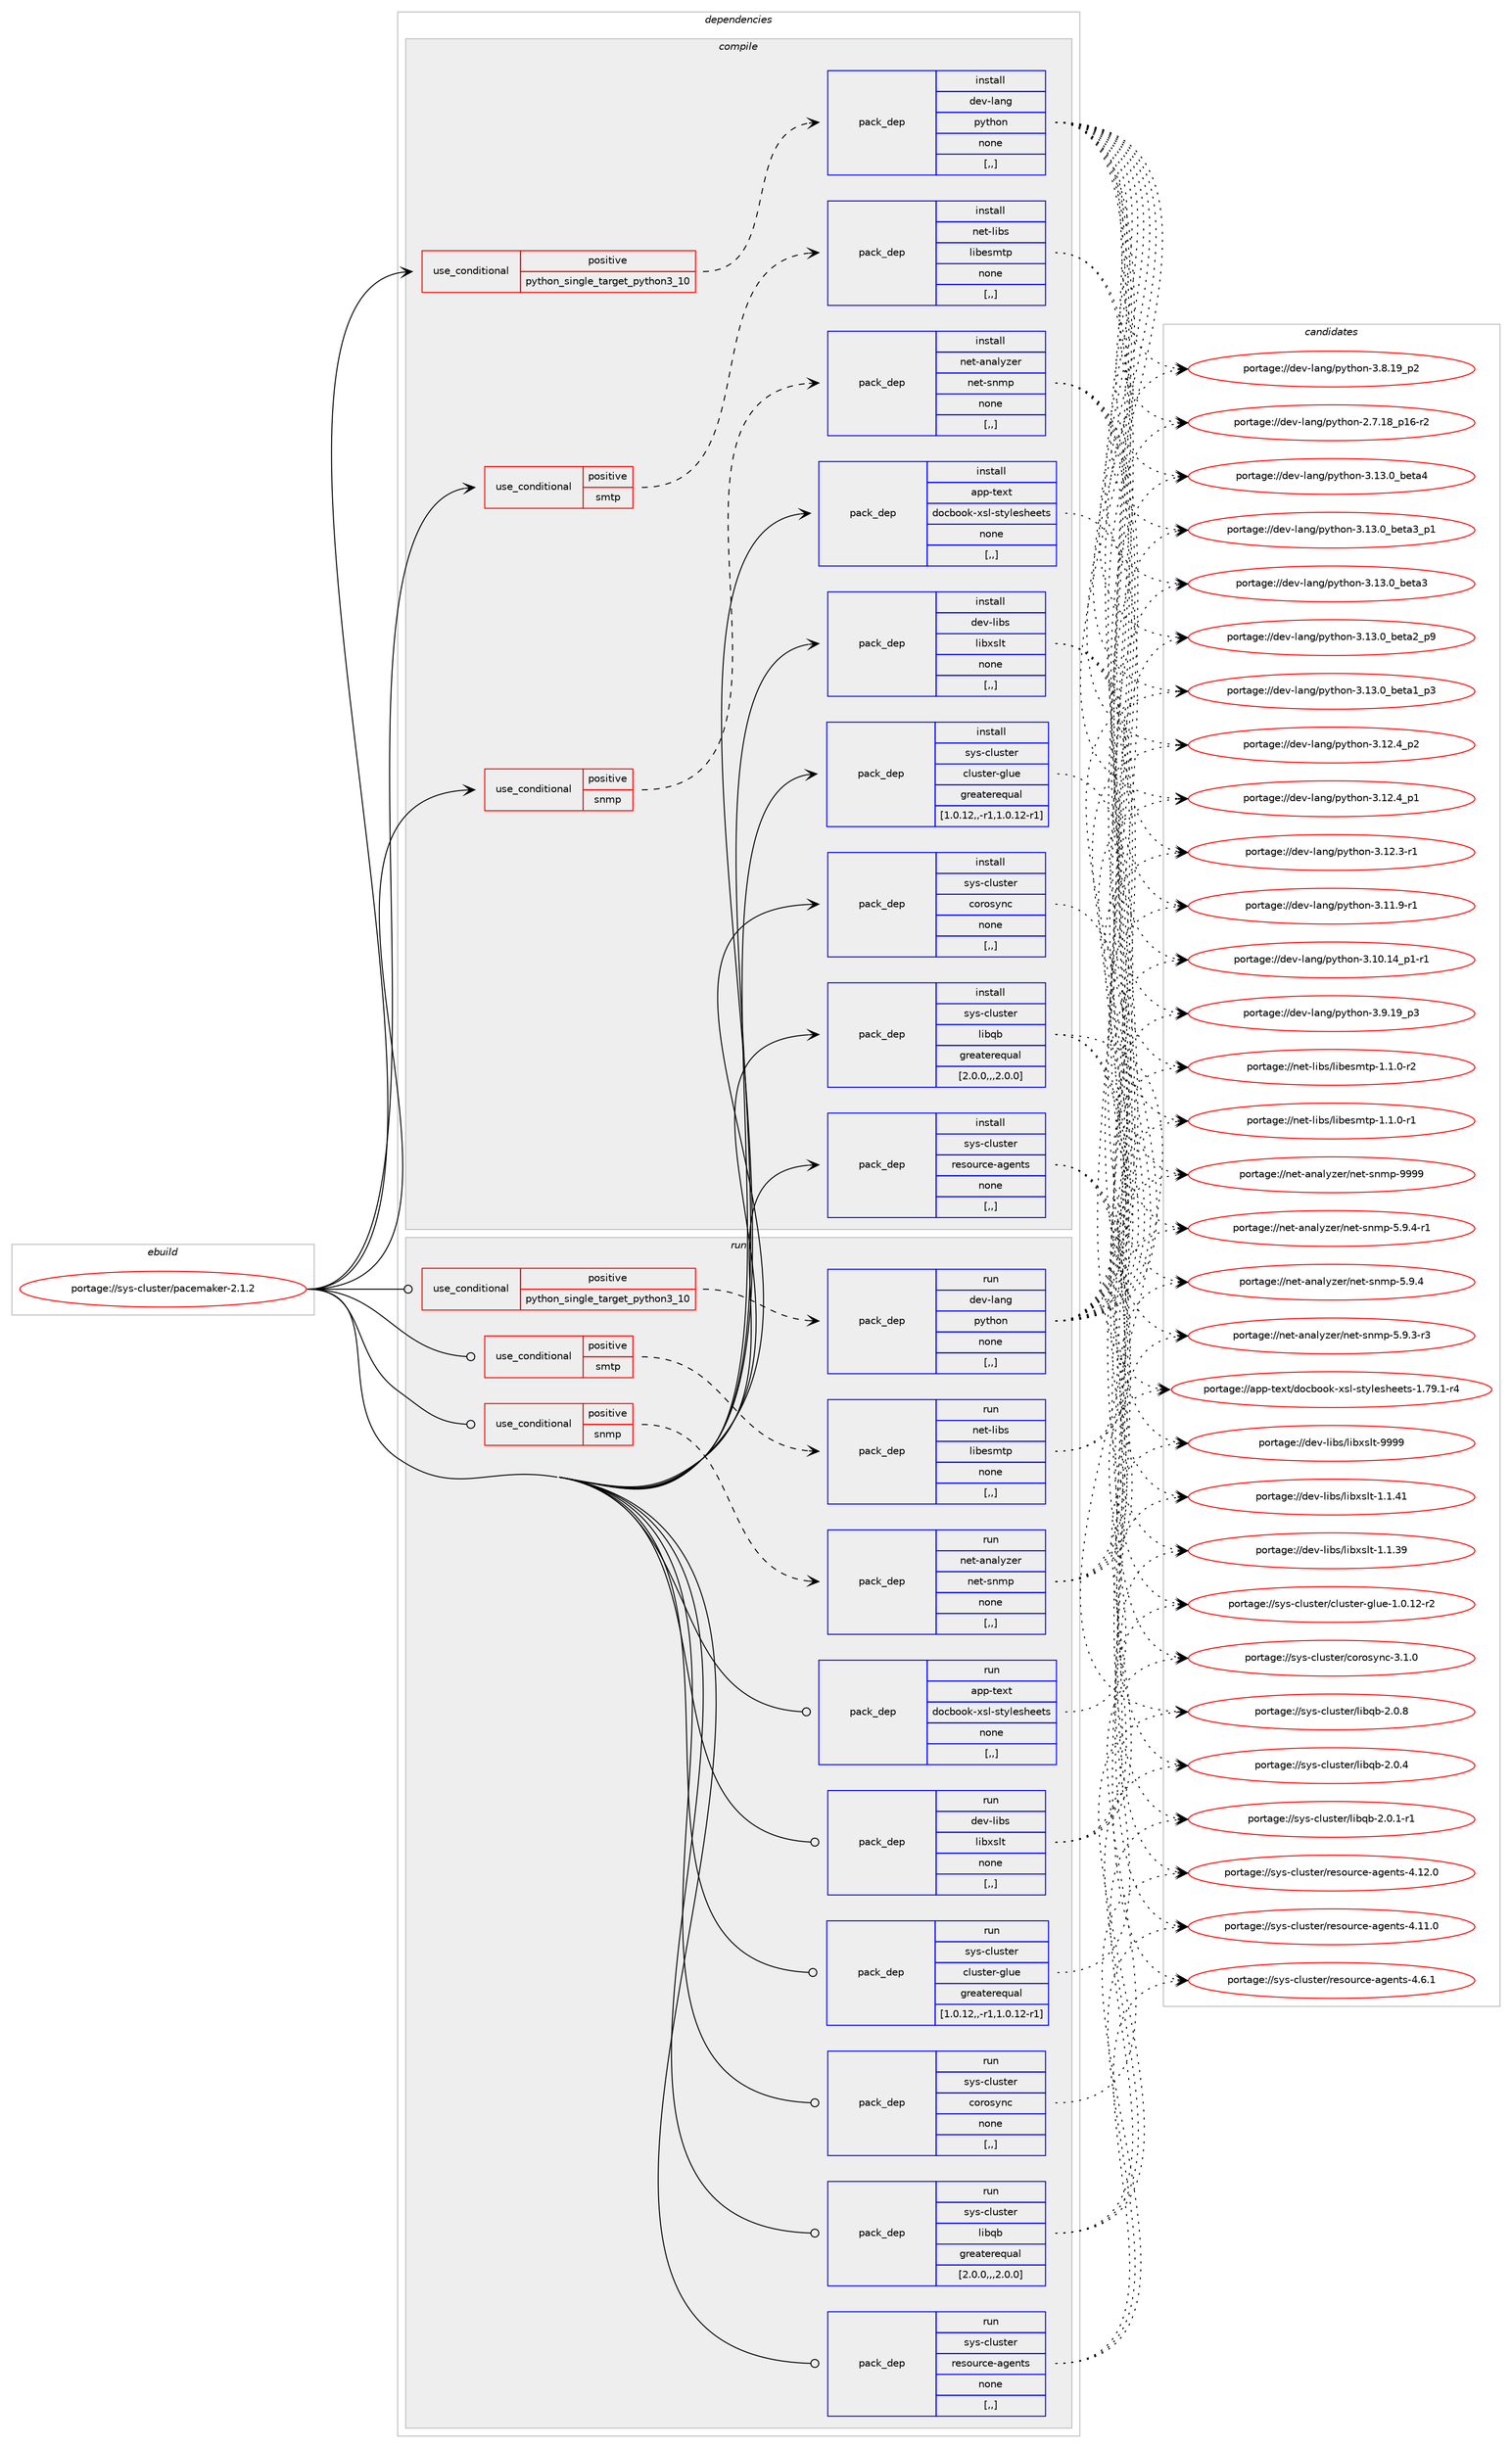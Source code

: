 digraph prolog {

# *************
# Graph options
# *************

newrank=true;
concentrate=true;
compound=true;
graph [rankdir=LR,fontname=Helvetica,fontsize=10,ranksep=1.5];#, ranksep=2.5, nodesep=0.2];
edge  [arrowhead=vee];
node  [fontname=Helvetica,fontsize=10];

# **********
# The ebuild
# **********

subgraph cluster_leftcol {
color=gray;
label=<<i>ebuild</i>>;
id [label="portage://sys-cluster/pacemaker-2.1.2", color=red, width=4, href="../sys-cluster/pacemaker-2.1.2.svg"];
}

# ****************
# The dependencies
# ****************

subgraph cluster_midcol {
color=gray;
label=<<i>dependencies</i>>;
subgraph cluster_compile {
fillcolor="#eeeeee";
style=filled;
label=<<i>compile</i>>;
subgraph cond114493 {
dependency431203 [label=<<TABLE BORDER="0" CELLBORDER="1" CELLSPACING="0" CELLPADDING="4"><TR><TD ROWSPAN="3" CELLPADDING="10">use_conditional</TD></TR><TR><TD>positive</TD></TR><TR><TD>python_single_target_python3_10</TD></TR></TABLE>>, shape=none, color=red];
subgraph pack313766 {
dependency431204 [label=<<TABLE BORDER="0" CELLBORDER="1" CELLSPACING="0" CELLPADDING="4" WIDTH="220"><TR><TD ROWSPAN="6" CELLPADDING="30">pack_dep</TD></TR><TR><TD WIDTH="110">install</TD></TR><TR><TD>dev-lang</TD></TR><TR><TD>python</TD></TR><TR><TD>none</TD></TR><TR><TD>[,,]</TD></TR></TABLE>>, shape=none, color=blue];
}
dependency431203:e -> dependency431204:w [weight=20,style="dashed",arrowhead="vee"];
}
id:e -> dependency431203:w [weight=20,style="solid",arrowhead="vee"];
subgraph cond114494 {
dependency431205 [label=<<TABLE BORDER="0" CELLBORDER="1" CELLSPACING="0" CELLPADDING="4"><TR><TD ROWSPAN="3" CELLPADDING="10">use_conditional</TD></TR><TR><TD>positive</TD></TR><TR><TD>smtp</TD></TR></TABLE>>, shape=none, color=red];
subgraph pack313767 {
dependency431206 [label=<<TABLE BORDER="0" CELLBORDER="1" CELLSPACING="0" CELLPADDING="4" WIDTH="220"><TR><TD ROWSPAN="6" CELLPADDING="30">pack_dep</TD></TR><TR><TD WIDTH="110">install</TD></TR><TR><TD>net-libs</TD></TR><TR><TD>libesmtp</TD></TR><TR><TD>none</TD></TR><TR><TD>[,,]</TD></TR></TABLE>>, shape=none, color=blue];
}
dependency431205:e -> dependency431206:w [weight=20,style="dashed",arrowhead="vee"];
}
id:e -> dependency431205:w [weight=20,style="solid",arrowhead="vee"];
subgraph cond114495 {
dependency431207 [label=<<TABLE BORDER="0" CELLBORDER="1" CELLSPACING="0" CELLPADDING="4"><TR><TD ROWSPAN="3" CELLPADDING="10">use_conditional</TD></TR><TR><TD>positive</TD></TR><TR><TD>snmp</TD></TR></TABLE>>, shape=none, color=red];
subgraph pack313768 {
dependency431208 [label=<<TABLE BORDER="0" CELLBORDER="1" CELLSPACING="0" CELLPADDING="4" WIDTH="220"><TR><TD ROWSPAN="6" CELLPADDING="30">pack_dep</TD></TR><TR><TD WIDTH="110">install</TD></TR><TR><TD>net-analyzer</TD></TR><TR><TD>net-snmp</TD></TR><TR><TD>none</TD></TR><TR><TD>[,,]</TD></TR></TABLE>>, shape=none, color=blue];
}
dependency431207:e -> dependency431208:w [weight=20,style="dashed",arrowhead="vee"];
}
id:e -> dependency431207:w [weight=20,style="solid",arrowhead="vee"];
subgraph pack313769 {
dependency431209 [label=<<TABLE BORDER="0" CELLBORDER="1" CELLSPACING="0" CELLPADDING="4" WIDTH="220"><TR><TD ROWSPAN="6" CELLPADDING="30">pack_dep</TD></TR><TR><TD WIDTH="110">install</TD></TR><TR><TD>app-text</TD></TR><TR><TD>docbook-xsl-stylesheets</TD></TR><TR><TD>none</TD></TR><TR><TD>[,,]</TD></TR></TABLE>>, shape=none, color=blue];
}
id:e -> dependency431209:w [weight=20,style="solid",arrowhead="vee"];
subgraph pack313770 {
dependency431210 [label=<<TABLE BORDER="0" CELLBORDER="1" CELLSPACING="0" CELLPADDING="4" WIDTH="220"><TR><TD ROWSPAN="6" CELLPADDING="30">pack_dep</TD></TR><TR><TD WIDTH="110">install</TD></TR><TR><TD>dev-libs</TD></TR><TR><TD>libxslt</TD></TR><TR><TD>none</TD></TR><TR><TD>[,,]</TD></TR></TABLE>>, shape=none, color=blue];
}
id:e -> dependency431210:w [weight=20,style="solid",arrowhead="vee"];
subgraph pack313771 {
dependency431211 [label=<<TABLE BORDER="0" CELLBORDER="1" CELLSPACING="0" CELLPADDING="4" WIDTH="220"><TR><TD ROWSPAN="6" CELLPADDING="30">pack_dep</TD></TR><TR><TD WIDTH="110">install</TD></TR><TR><TD>sys-cluster</TD></TR><TR><TD>cluster-glue</TD></TR><TR><TD>greaterequal</TD></TR><TR><TD>[1.0.12,,-r1,1.0.12-r1]</TD></TR></TABLE>>, shape=none, color=blue];
}
id:e -> dependency431211:w [weight=20,style="solid",arrowhead="vee"];
subgraph pack313772 {
dependency431212 [label=<<TABLE BORDER="0" CELLBORDER="1" CELLSPACING="0" CELLPADDING="4" WIDTH="220"><TR><TD ROWSPAN="6" CELLPADDING="30">pack_dep</TD></TR><TR><TD WIDTH="110">install</TD></TR><TR><TD>sys-cluster</TD></TR><TR><TD>corosync</TD></TR><TR><TD>none</TD></TR><TR><TD>[,,]</TD></TR></TABLE>>, shape=none, color=blue];
}
id:e -> dependency431212:w [weight=20,style="solid",arrowhead="vee"];
subgraph pack313773 {
dependency431213 [label=<<TABLE BORDER="0" CELLBORDER="1" CELLSPACING="0" CELLPADDING="4" WIDTH="220"><TR><TD ROWSPAN="6" CELLPADDING="30">pack_dep</TD></TR><TR><TD WIDTH="110">install</TD></TR><TR><TD>sys-cluster</TD></TR><TR><TD>libqb</TD></TR><TR><TD>greaterequal</TD></TR><TR><TD>[2.0.0,,,2.0.0]</TD></TR></TABLE>>, shape=none, color=blue];
}
id:e -> dependency431213:w [weight=20,style="solid",arrowhead="vee"];
subgraph pack313774 {
dependency431214 [label=<<TABLE BORDER="0" CELLBORDER="1" CELLSPACING="0" CELLPADDING="4" WIDTH="220"><TR><TD ROWSPAN="6" CELLPADDING="30">pack_dep</TD></TR><TR><TD WIDTH="110">install</TD></TR><TR><TD>sys-cluster</TD></TR><TR><TD>resource-agents</TD></TR><TR><TD>none</TD></TR><TR><TD>[,,]</TD></TR></TABLE>>, shape=none, color=blue];
}
id:e -> dependency431214:w [weight=20,style="solid",arrowhead="vee"];
}
subgraph cluster_compileandrun {
fillcolor="#eeeeee";
style=filled;
label=<<i>compile and run</i>>;
}
subgraph cluster_run {
fillcolor="#eeeeee";
style=filled;
label=<<i>run</i>>;
subgraph cond114496 {
dependency431215 [label=<<TABLE BORDER="0" CELLBORDER="1" CELLSPACING="0" CELLPADDING="4"><TR><TD ROWSPAN="3" CELLPADDING="10">use_conditional</TD></TR><TR><TD>positive</TD></TR><TR><TD>python_single_target_python3_10</TD></TR></TABLE>>, shape=none, color=red];
subgraph pack313775 {
dependency431216 [label=<<TABLE BORDER="0" CELLBORDER="1" CELLSPACING="0" CELLPADDING="4" WIDTH="220"><TR><TD ROWSPAN="6" CELLPADDING="30">pack_dep</TD></TR><TR><TD WIDTH="110">run</TD></TR><TR><TD>dev-lang</TD></TR><TR><TD>python</TD></TR><TR><TD>none</TD></TR><TR><TD>[,,]</TD></TR></TABLE>>, shape=none, color=blue];
}
dependency431215:e -> dependency431216:w [weight=20,style="dashed",arrowhead="vee"];
}
id:e -> dependency431215:w [weight=20,style="solid",arrowhead="odot"];
subgraph cond114497 {
dependency431217 [label=<<TABLE BORDER="0" CELLBORDER="1" CELLSPACING="0" CELLPADDING="4"><TR><TD ROWSPAN="3" CELLPADDING="10">use_conditional</TD></TR><TR><TD>positive</TD></TR><TR><TD>smtp</TD></TR></TABLE>>, shape=none, color=red];
subgraph pack313776 {
dependency431218 [label=<<TABLE BORDER="0" CELLBORDER="1" CELLSPACING="0" CELLPADDING="4" WIDTH="220"><TR><TD ROWSPAN="6" CELLPADDING="30">pack_dep</TD></TR><TR><TD WIDTH="110">run</TD></TR><TR><TD>net-libs</TD></TR><TR><TD>libesmtp</TD></TR><TR><TD>none</TD></TR><TR><TD>[,,]</TD></TR></TABLE>>, shape=none, color=blue];
}
dependency431217:e -> dependency431218:w [weight=20,style="dashed",arrowhead="vee"];
}
id:e -> dependency431217:w [weight=20,style="solid",arrowhead="odot"];
subgraph cond114498 {
dependency431219 [label=<<TABLE BORDER="0" CELLBORDER="1" CELLSPACING="0" CELLPADDING="4"><TR><TD ROWSPAN="3" CELLPADDING="10">use_conditional</TD></TR><TR><TD>positive</TD></TR><TR><TD>snmp</TD></TR></TABLE>>, shape=none, color=red];
subgraph pack313777 {
dependency431220 [label=<<TABLE BORDER="0" CELLBORDER="1" CELLSPACING="0" CELLPADDING="4" WIDTH="220"><TR><TD ROWSPAN="6" CELLPADDING="30">pack_dep</TD></TR><TR><TD WIDTH="110">run</TD></TR><TR><TD>net-analyzer</TD></TR><TR><TD>net-snmp</TD></TR><TR><TD>none</TD></TR><TR><TD>[,,]</TD></TR></TABLE>>, shape=none, color=blue];
}
dependency431219:e -> dependency431220:w [weight=20,style="dashed",arrowhead="vee"];
}
id:e -> dependency431219:w [weight=20,style="solid",arrowhead="odot"];
subgraph pack313778 {
dependency431221 [label=<<TABLE BORDER="0" CELLBORDER="1" CELLSPACING="0" CELLPADDING="4" WIDTH="220"><TR><TD ROWSPAN="6" CELLPADDING="30">pack_dep</TD></TR><TR><TD WIDTH="110">run</TD></TR><TR><TD>app-text</TD></TR><TR><TD>docbook-xsl-stylesheets</TD></TR><TR><TD>none</TD></TR><TR><TD>[,,]</TD></TR></TABLE>>, shape=none, color=blue];
}
id:e -> dependency431221:w [weight=20,style="solid",arrowhead="odot"];
subgraph pack313779 {
dependency431222 [label=<<TABLE BORDER="0" CELLBORDER="1" CELLSPACING="0" CELLPADDING="4" WIDTH="220"><TR><TD ROWSPAN="6" CELLPADDING="30">pack_dep</TD></TR><TR><TD WIDTH="110">run</TD></TR><TR><TD>dev-libs</TD></TR><TR><TD>libxslt</TD></TR><TR><TD>none</TD></TR><TR><TD>[,,]</TD></TR></TABLE>>, shape=none, color=blue];
}
id:e -> dependency431222:w [weight=20,style="solid",arrowhead="odot"];
subgraph pack313780 {
dependency431223 [label=<<TABLE BORDER="0" CELLBORDER="1" CELLSPACING="0" CELLPADDING="4" WIDTH="220"><TR><TD ROWSPAN="6" CELLPADDING="30">pack_dep</TD></TR><TR><TD WIDTH="110">run</TD></TR><TR><TD>sys-cluster</TD></TR><TR><TD>cluster-glue</TD></TR><TR><TD>greaterequal</TD></TR><TR><TD>[1.0.12,,-r1,1.0.12-r1]</TD></TR></TABLE>>, shape=none, color=blue];
}
id:e -> dependency431223:w [weight=20,style="solid",arrowhead="odot"];
subgraph pack313781 {
dependency431224 [label=<<TABLE BORDER="0" CELLBORDER="1" CELLSPACING="0" CELLPADDING="4" WIDTH="220"><TR><TD ROWSPAN="6" CELLPADDING="30">pack_dep</TD></TR><TR><TD WIDTH="110">run</TD></TR><TR><TD>sys-cluster</TD></TR><TR><TD>corosync</TD></TR><TR><TD>none</TD></TR><TR><TD>[,,]</TD></TR></TABLE>>, shape=none, color=blue];
}
id:e -> dependency431224:w [weight=20,style="solid",arrowhead="odot"];
subgraph pack313782 {
dependency431225 [label=<<TABLE BORDER="0" CELLBORDER="1" CELLSPACING="0" CELLPADDING="4" WIDTH="220"><TR><TD ROWSPAN="6" CELLPADDING="30">pack_dep</TD></TR><TR><TD WIDTH="110">run</TD></TR><TR><TD>sys-cluster</TD></TR><TR><TD>libqb</TD></TR><TR><TD>greaterequal</TD></TR><TR><TD>[2.0.0,,,2.0.0]</TD></TR></TABLE>>, shape=none, color=blue];
}
id:e -> dependency431225:w [weight=20,style="solid",arrowhead="odot"];
subgraph pack313783 {
dependency431226 [label=<<TABLE BORDER="0" CELLBORDER="1" CELLSPACING="0" CELLPADDING="4" WIDTH="220"><TR><TD ROWSPAN="6" CELLPADDING="30">pack_dep</TD></TR><TR><TD WIDTH="110">run</TD></TR><TR><TD>sys-cluster</TD></TR><TR><TD>resource-agents</TD></TR><TR><TD>none</TD></TR><TR><TD>[,,]</TD></TR></TABLE>>, shape=none, color=blue];
}
id:e -> dependency431226:w [weight=20,style="solid",arrowhead="odot"];
}
}

# **************
# The candidates
# **************

subgraph cluster_choices {
rank=same;
color=gray;
label=<<i>candidates</i>>;

subgraph choice313766 {
color=black;
nodesep=1;
choice1001011184510897110103471121211161041111104551464951464895981011169752 [label="portage://dev-lang/python-3.13.0_beta4", color=red, width=4,href="../dev-lang/python-3.13.0_beta4.svg"];
choice10010111845108971101034711212111610411111045514649514648959810111697519511249 [label="portage://dev-lang/python-3.13.0_beta3_p1", color=red, width=4,href="../dev-lang/python-3.13.0_beta3_p1.svg"];
choice1001011184510897110103471121211161041111104551464951464895981011169751 [label="portage://dev-lang/python-3.13.0_beta3", color=red, width=4,href="../dev-lang/python-3.13.0_beta3.svg"];
choice10010111845108971101034711212111610411111045514649514648959810111697509511257 [label="portage://dev-lang/python-3.13.0_beta2_p9", color=red, width=4,href="../dev-lang/python-3.13.0_beta2_p9.svg"];
choice10010111845108971101034711212111610411111045514649514648959810111697499511251 [label="portage://dev-lang/python-3.13.0_beta1_p3", color=red, width=4,href="../dev-lang/python-3.13.0_beta1_p3.svg"];
choice100101118451089711010347112121116104111110455146495046529511250 [label="portage://dev-lang/python-3.12.4_p2", color=red, width=4,href="../dev-lang/python-3.12.4_p2.svg"];
choice100101118451089711010347112121116104111110455146495046529511249 [label="portage://dev-lang/python-3.12.4_p1", color=red, width=4,href="../dev-lang/python-3.12.4_p1.svg"];
choice100101118451089711010347112121116104111110455146495046514511449 [label="portage://dev-lang/python-3.12.3-r1", color=red, width=4,href="../dev-lang/python-3.12.3-r1.svg"];
choice100101118451089711010347112121116104111110455146494946574511449 [label="portage://dev-lang/python-3.11.9-r1", color=red, width=4,href="../dev-lang/python-3.11.9-r1.svg"];
choice100101118451089711010347112121116104111110455146494846495295112494511449 [label="portage://dev-lang/python-3.10.14_p1-r1", color=red, width=4,href="../dev-lang/python-3.10.14_p1-r1.svg"];
choice100101118451089711010347112121116104111110455146574649579511251 [label="portage://dev-lang/python-3.9.19_p3", color=red, width=4,href="../dev-lang/python-3.9.19_p3.svg"];
choice100101118451089711010347112121116104111110455146564649579511250 [label="portage://dev-lang/python-3.8.19_p2", color=red, width=4,href="../dev-lang/python-3.8.19_p2.svg"];
choice100101118451089711010347112121116104111110455046554649569511249544511450 [label="portage://dev-lang/python-2.7.18_p16-r2", color=red, width=4,href="../dev-lang/python-2.7.18_p16-r2.svg"];
dependency431204:e -> choice1001011184510897110103471121211161041111104551464951464895981011169752:w [style=dotted,weight="100"];
dependency431204:e -> choice10010111845108971101034711212111610411111045514649514648959810111697519511249:w [style=dotted,weight="100"];
dependency431204:e -> choice1001011184510897110103471121211161041111104551464951464895981011169751:w [style=dotted,weight="100"];
dependency431204:e -> choice10010111845108971101034711212111610411111045514649514648959810111697509511257:w [style=dotted,weight="100"];
dependency431204:e -> choice10010111845108971101034711212111610411111045514649514648959810111697499511251:w [style=dotted,weight="100"];
dependency431204:e -> choice100101118451089711010347112121116104111110455146495046529511250:w [style=dotted,weight="100"];
dependency431204:e -> choice100101118451089711010347112121116104111110455146495046529511249:w [style=dotted,weight="100"];
dependency431204:e -> choice100101118451089711010347112121116104111110455146495046514511449:w [style=dotted,weight="100"];
dependency431204:e -> choice100101118451089711010347112121116104111110455146494946574511449:w [style=dotted,weight="100"];
dependency431204:e -> choice100101118451089711010347112121116104111110455146494846495295112494511449:w [style=dotted,weight="100"];
dependency431204:e -> choice100101118451089711010347112121116104111110455146574649579511251:w [style=dotted,weight="100"];
dependency431204:e -> choice100101118451089711010347112121116104111110455146564649579511250:w [style=dotted,weight="100"];
dependency431204:e -> choice100101118451089711010347112121116104111110455046554649569511249544511450:w [style=dotted,weight="100"];
}
subgraph choice313767 {
color=black;
nodesep=1;
choice110101116451081059811547108105981011151091161124549464946484511450 [label="portage://net-libs/libesmtp-1.1.0-r2", color=red, width=4,href="../net-libs/libesmtp-1.1.0-r2.svg"];
choice110101116451081059811547108105981011151091161124549464946484511449 [label="portage://net-libs/libesmtp-1.1.0-r1", color=red, width=4,href="../net-libs/libesmtp-1.1.0-r1.svg"];
dependency431206:e -> choice110101116451081059811547108105981011151091161124549464946484511450:w [style=dotted,weight="100"];
dependency431206:e -> choice110101116451081059811547108105981011151091161124549464946484511449:w [style=dotted,weight="100"];
}
subgraph choice313768 {
color=black;
nodesep=1;
choice11010111645971109710812112210111447110101116451151101091124557575757 [label="portage://net-analyzer/net-snmp-9999", color=red, width=4,href="../net-analyzer/net-snmp-9999.svg"];
choice11010111645971109710812112210111447110101116451151101091124553465746524511449 [label="portage://net-analyzer/net-snmp-5.9.4-r1", color=red, width=4,href="../net-analyzer/net-snmp-5.9.4-r1.svg"];
choice1101011164597110971081211221011144711010111645115110109112455346574652 [label="portage://net-analyzer/net-snmp-5.9.4", color=red, width=4,href="../net-analyzer/net-snmp-5.9.4.svg"];
choice11010111645971109710812112210111447110101116451151101091124553465746514511451 [label="portage://net-analyzer/net-snmp-5.9.3-r3", color=red, width=4,href="../net-analyzer/net-snmp-5.9.3-r3.svg"];
dependency431208:e -> choice11010111645971109710812112210111447110101116451151101091124557575757:w [style=dotted,weight="100"];
dependency431208:e -> choice11010111645971109710812112210111447110101116451151101091124553465746524511449:w [style=dotted,weight="100"];
dependency431208:e -> choice1101011164597110971081211221011144711010111645115110109112455346574652:w [style=dotted,weight="100"];
dependency431208:e -> choice11010111645971109710812112210111447110101116451151101091124553465746514511451:w [style=dotted,weight="100"];
}
subgraph choice313769 {
color=black;
nodesep=1;
choice97112112451161011201164710011199981111111074512011510845115116121108101115104101101116115454946555746494511452 [label="portage://app-text/docbook-xsl-stylesheets-1.79.1-r4", color=red, width=4,href="../app-text/docbook-xsl-stylesheets-1.79.1-r4.svg"];
dependency431209:e -> choice97112112451161011201164710011199981111111074512011510845115116121108101115104101101116115454946555746494511452:w [style=dotted,weight="100"];
}
subgraph choice313770 {
color=black;
nodesep=1;
choice100101118451081059811547108105981201151081164557575757 [label="portage://dev-libs/libxslt-9999", color=red, width=4,href="../dev-libs/libxslt-9999.svg"];
choice1001011184510810598115471081059812011510811645494649465249 [label="portage://dev-libs/libxslt-1.1.41", color=red, width=4,href="../dev-libs/libxslt-1.1.41.svg"];
choice1001011184510810598115471081059812011510811645494649465157 [label="portage://dev-libs/libxslt-1.1.39", color=red, width=4,href="../dev-libs/libxslt-1.1.39.svg"];
dependency431210:e -> choice100101118451081059811547108105981201151081164557575757:w [style=dotted,weight="100"];
dependency431210:e -> choice1001011184510810598115471081059812011510811645494649465249:w [style=dotted,weight="100"];
dependency431210:e -> choice1001011184510810598115471081059812011510811645494649465157:w [style=dotted,weight="100"];
}
subgraph choice313771 {
color=black;
nodesep=1;
choice1151211154599108117115116101114479910811711511610111445103108117101454946484649504511450 [label="portage://sys-cluster/cluster-glue-1.0.12-r2", color=red, width=4,href="../sys-cluster/cluster-glue-1.0.12-r2.svg"];
dependency431211:e -> choice1151211154599108117115116101114479910811711511610111445103108117101454946484649504511450:w [style=dotted,weight="100"];
}
subgraph choice313772 {
color=black;
nodesep=1;
choice1151211154599108117115116101114479911111411111512111099455146494648 [label="portage://sys-cluster/corosync-3.1.0", color=red, width=4,href="../sys-cluster/corosync-3.1.0.svg"];
dependency431212:e -> choice1151211154599108117115116101114479911111411111512111099455146494648:w [style=dotted,weight="100"];
}
subgraph choice313773 {
color=black;
nodesep=1;
choice1151211154599108117115116101114471081059811398455046484656 [label="portage://sys-cluster/libqb-2.0.8", color=red, width=4,href="../sys-cluster/libqb-2.0.8.svg"];
choice1151211154599108117115116101114471081059811398455046484652 [label="portage://sys-cluster/libqb-2.0.4", color=red, width=4,href="../sys-cluster/libqb-2.0.4.svg"];
choice11512111545991081171151161011144710810598113984550464846494511449 [label="portage://sys-cluster/libqb-2.0.1-r1", color=red, width=4,href="../sys-cluster/libqb-2.0.1-r1.svg"];
dependency431213:e -> choice1151211154599108117115116101114471081059811398455046484656:w [style=dotted,weight="100"];
dependency431213:e -> choice1151211154599108117115116101114471081059811398455046484652:w [style=dotted,weight="100"];
dependency431213:e -> choice11512111545991081171151161011144710810598113984550464846494511449:w [style=dotted,weight="100"];
}
subgraph choice313774 {
color=black;
nodesep=1;
choice11512111545991081171151161011144711410111511111711499101459710310111011611545524649504648 [label="portage://sys-cluster/resource-agents-4.12.0", color=red, width=4,href="../sys-cluster/resource-agents-4.12.0.svg"];
choice11512111545991081171151161011144711410111511111711499101459710310111011611545524649494648 [label="portage://sys-cluster/resource-agents-4.11.0", color=red, width=4,href="../sys-cluster/resource-agents-4.11.0.svg"];
choice115121115459910811711511610111447114101115111117114991014597103101110116115455246544649 [label="portage://sys-cluster/resource-agents-4.6.1", color=red, width=4,href="../sys-cluster/resource-agents-4.6.1.svg"];
dependency431214:e -> choice11512111545991081171151161011144711410111511111711499101459710310111011611545524649504648:w [style=dotted,weight="100"];
dependency431214:e -> choice11512111545991081171151161011144711410111511111711499101459710310111011611545524649494648:w [style=dotted,weight="100"];
dependency431214:e -> choice115121115459910811711511610111447114101115111117114991014597103101110116115455246544649:w [style=dotted,weight="100"];
}
subgraph choice313775 {
color=black;
nodesep=1;
choice1001011184510897110103471121211161041111104551464951464895981011169752 [label="portage://dev-lang/python-3.13.0_beta4", color=red, width=4,href="../dev-lang/python-3.13.0_beta4.svg"];
choice10010111845108971101034711212111610411111045514649514648959810111697519511249 [label="portage://dev-lang/python-3.13.0_beta3_p1", color=red, width=4,href="../dev-lang/python-3.13.0_beta3_p1.svg"];
choice1001011184510897110103471121211161041111104551464951464895981011169751 [label="portage://dev-lang/python-3.13.0_beta3", color=red, width=4,href="../dev-lang/python-3.13.0_beta3.svg"];
choice10010111845108971101034711212111610411111045514649514648959810111697509511257 [label="portage://dev-lang/python-3.13.0_beta2_p9", color=red, width=4,href="../dev-lang/python-3.13.0_beta2_p9.svg"];
choice10010111845108971101034711212111610411111045514649514648959810111697499511251 [label="portage://dev-lang/python-3.13.0_beta1_p3", color=red, width=4,href="../dev-lang/python-3.13.0_beta1_p3.svg"];
choice100101118451089711010347112121116104111110455146495046529511250 [label="portage://dev-lang/python-3.12.4_p2", color=red, width=4,href="../dev-lang/python-3.12.4_p2.svg"];
choice100101118451089711010347112121116104111110455146495046529511249 [label="portage://dev-lang/python-3.12.4_p1", color=red, width=4,href="../dev-lang/python-3.12.4_p1.svg"];
choice100101118451089711010347112121116104111110455146495046514511449 [label="portage://dev-lang/python-3.12.3-r1", color=red, width=4,href="../dev-lang/python-3.12.3-r1.svg"];
choice100101118451089711010347112121116104111110455146494946574511449 [label="portage://dev-lang/python-3.11.9-r1", color=red, width=4,href="../dev-lang/python-3.11.9-r1.svg"];
choice100101118451089711010347112121116104111110455146494846495295112494511449 [label="portage://dev-lang/python-3.10.14_p1-r1", color=red, width=4,href="../dev-lang/python-3.10.14_p1-r1.svg"];
choice100101118451089711010347112121116104111110455146574649579511251 [label="portage://dev-lang/python-3.9.19_p3", color=red, width=4,href="../dev-lang/python-3.9.19_p3.svg"];
choice100101118451089711010347112121116104111110455146564649579511250 [label="portage://dev-lang/python-3.8.19_p2", color=red, width=4,href="../dev-lang/python-3.8.19_p2.svg"];
choice100101118451089711010347112121116104111110455046554649569511249544511450 [label="portage://dev-lang/python-2.7.18_p16-r2", color=red, width=4,href="../dev-lang/python-2.7.18_p16-r2.svg"];
dependency431216:e -> choice1001011184510897110103471121211161041111104551464951464895981011169752:w [style=dotted,weight="100"];
dependency431216:e -> choice10010111845108971101034711212111610411111045514649514648959810111697519511249:w [style=dotted,weight="100"];
dependency431216:e -> choice1001011184510897110103471121211161041111104551464951464895981011169751:w [style=dotted,weight="100"];
dependency431216:e -> choice10010111845108971101034711212111610411111045514649514648959810111697509511257:w [style=dotted,weight="100"];
dependency431216:e -> choice10010111845108971101034711212111610411111045514649514648959810111697499511251:w [style=dotted,weight="100"];
dependency431216:e -> choice100101118451089711010347112121116104111110455146495046529511250:w [style=dotted,weight="100"];
dependency431216:e -> choice100101118451089711010347112121116104111110455146495046529511249:w [style=dotted,weight="100"];
dependency431216:e -> choice100101118451089711010347112121116104111110455146495046514511449:w [style=dotted,weight="100"];
dependency431216:e -> choice100101118451089711010347112121116104111110455146494946574511449:w [style=dotted,weight="100"];
dependency431216:e -> choice100101118451089711010347112121116104111110455146494846495295112494511449:w [style=dotted,weight="100"];
dependency431216:e -> choice100101118451089711010347112121116104111110455146574649579511251:w [style=dotted,weight="100"];
dependency431216:e -> choice100101118451089711010347112121116104111110455146564649579511250:w [style=dotted,weight="100"];
dependency431216:e -> choice100101118451089711010347112121116104111110455046554649569511249544511450:w [style=dotted,weight="100"];
}
subgraph choice313776 {
color=black;
nodesep=1;
choice110101116451081059811547108105981011151091161124549464946484511450 [label="portage://net-libs/libesmtp-1.1.0-r2", color=red, width=4,href="../net-libs/libesmtp-1.1.0-r2.svg"];
choice110101116451081059811547108105981011151091161124549464946484511449 [label="portage://net-libs/libesmtp-1.1.0-r1", color=red, width=4,href="../net-libs/libesmtp-1.1.0-r1.svg"];
dependency431218:e -> choice110101116451081059811547108105981011151091161124549464946484511450:w [style=dotted,weight="100"];
dependency431218:e -> choice110101116451081059811547108105981011151091161124549464946484511449:w [style=dotted,weight="100"];
}
subgraph choice313777 {
color=black;
nodesep=1;
choice11010111645971109710812112210111447110101116451151101091124557575757 [label="portage://net-analyzer/net-snmp-9999", color=red, width=4,href="../net-analyzer/net-snmp-9999.svg"];
choice11010111645971109710812112210111447110101116451151101091124553465746524511449 [label="portage://net-analyzer/net-snmp-5.9.4-r1", color=red, width=4,href="../net-analyzer/net-snmp-5.9.4-r1.svg"];
choice1101011164597110971081211221011144711010111645115110109112455346574652 [label="portage://net-analyzer/net-snmp-5.9.4", color=red, width=4,href="../net-analyzer/net-snmp-5.9.4.svg"];
choice11010111645971109710812112210111447110101116451151101091124553465746514511451 [label="portage://net-analyzer/net-snmp-5.9.3-r3", color=red, width=4,href="../net-analyzer/net-snmp-5.9.3-r3.svg"];
dependency431220:e -> choice11010111645971109710812112210111447110101116451151101091124557575757:w [style=dotted,weight="100"];
dependency431220:e -> choice11010111645971109710812112210111447110101116451151101091124553465746524511449:w [style=dotted,weight="100"];
dependency431220:e -> choice1101011164597110971081211221011144711010111645115110109112455346574652:w [style=dotted,weight="100"];
dependency431220:e -> choice11010111645971109710812112210111447110101116451151101091124553465746514511451:w [style=dotted,weight="100"];
}
subgraph choice313778 {
color=black;
nodesep=1;
choice97112112451161011201164710011199981111111074512011510845115116121108101115104101101116115454946555746494511452 [label="portage://app-text/docbook-xsl-stylesheets-1.79.1-r4", color=red, width=4,href="../app-text/docbook-xsl-stylesheets-1.79.1-r4.svg"];
dependency431221:e -> choice97112112451161011201164710011199981111111074512011510845115116121108101115104101101116115454946555746494511452:w [style=dotted,weight="100"];
}
subgraph choice313779 {
color=black;
nodesep=1;
choice100101118451081059811547108105981201151081164557575757 [label="portage://dev-libs/libxslt-9999", color=red, width=4,href="../dev-libs/libxslt-9999.svg"];
choice1001011184510810598115471081059812011510811645494649465249 [label="portage://dev-libs/libxslt-1.1.41", color=red, width=4,href="../dev-libs/libxslt-1.1.41.svg"];
choice1001011184510810598115471081059812011510811645494649465157 [label="portage://dev-libs/libxslt-1.1.39", color=red, width=4,href="../dev-libs/libxslt-1.1.39.svg"];
dependency431222:e -> choice100101118451081059811547108105981201151081164557575757:w [style=dotted,weight="100"];
dependency431222:e -> choice1001011184510810598115471081059812011510811645494649465249:w [style=dotted,weight="100"];
dependency431222:e -> choice1001011184510810598115471081059812011510811645494649465157:w [style=dotted,weight="100"];
}
subgraph choice313780 {
color=black;
nodesep=1;
choice1151211154599108117115116101114479910811711511610111445103108117101454946484649504511450 [label="portage://sys-cluster/cluster-glue-1.0.12-r2", color=red, width=4,href="../sys-cluster/cluster-glue-1.0.12-r2.svg"];
dependency431223:e -> choice1151211154599108117115116101114479910811711511610111445103108117101454946484649504511450:w [style=dotted,weight="100"];
}
subgraph choice313781 {
color=black;
nodesep=1;
choice1151211154599108117115116101114479911111411111512111099455146494648 [label="portage://sys-cluster/corosync-3.1.0", color=red, width=4,href="../sys-cluster/corosync-3.1.0.svg"];
dependency431224:e -> choice1151211154599108117115116101114479911111411111512111099455146494648:w [style=dotted,weight="100"];
}
subgraph choice313782 {
color=black;
nodesep=1;
choice1151211154599108117115116101114471081059811398455046484656 [label="portage://sys-cluster/libqb-2.0.8", color=red, width=4,href="../sys-cluster/libqb-2.0.8.svg"];
choice1151211154599108117115116101114471081059811398455046484652 [label="portage://sys-cluster/libqb-2.0.4", color=red, width=4,href="../sys-cluster/libqb-2.0.4.svg"];
choice11512111545991081171151161011144710810598113984550464846494511449 [label="portage://sys-cluster/libqb-2.0.1-r1", color=red, width=4,href="../sys-cluster/libqb-2.0.1-r1.svg"];
dependency431225:e -> choice1151211154599108117115116101114471081059811398455046484656:w [style=dotted,weight="100"];
dependency431225:e -> choice1151211154599108117115116101114471081059811398455046484652:w [style=dotted,weight="100"];
dependency431225:e -> choice11512111545991081171151161011144710810598113984550464846494511449:w [style=dotted,weight="100"];
}
subgraph choice313783 {
color=black;
nodesep=1;
choice11512111545991081171151161011144711410111511111711499101459710310111011611545524649504648 [label="portage://sys-cluster/resource-agents-4.12.0", color=red, width=4,href="../sys-cluster/resource-agents-4.12.0.svg"];
choice11512111545991081171151161011144711410111511111711499101459710310111011611545524649494648 [label="portage://sys-cluster/resource-agents-4.11.0", color=red, width=4,href="../sys-cluster/resource-agents-4.11.0.svg"];
choice115121115459910811711511610111447114101115111117114991014597103101110116115455246544649 [label="portage://sys-cluster/resource-agents-4.6.1", color=red, width=4,href="../sys-cluster/resource-agents-4.6.1.svg"];
dependency431226:e -> choice11512111545991081171151161011144711410111511111711499101459710310111011611545524649504648:w [style=dotted,weight="100"];
dependency431226:e -> choice11512111545991081171151161011144711410111511111711499101459710310111011611545524649494648:w [style=dotted,weight="100"];
dependency431226:e -> choice115121115459910811711511610111447114101115111117114991014597103101110116115455246544649:w [style=dotted,weight="100"];
}
}

}
